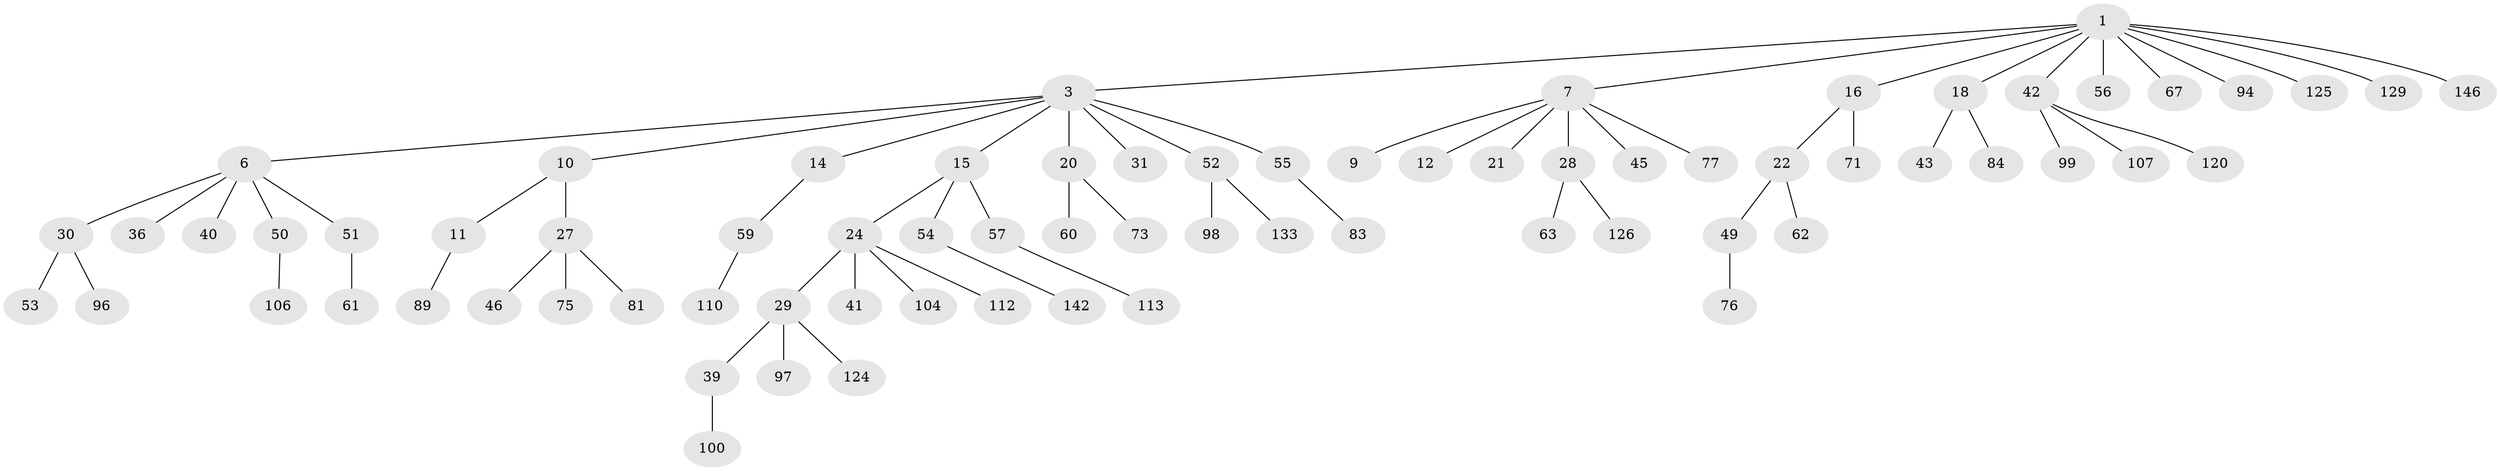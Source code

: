 // original degree distribution, {3: 0.1360544217687075, 10: 0.006802721088435374, 4: 0.05442176870748299, 5: 0.02040816326530612, 8: 0.013605442176870748, 1: 0.5102040816326531, 2: 0.24489795918367346, 6: 0.013605442176870748}
// Generated by graph-tools (version 1.1) at 2025/15/03/09/25 04:15:32]
// undirected, 73 vertices, 72 edges
graph export_dot {
graph [start="1"]
  node [color=gray90,style=filled];
  1 [super="+2"];
  3 [super="+5+19+4"];
  6 [super="+86+8+13"];
  7 [super="+70+26"];
  9;
  10 [super="+80"];
  11;
  12;
  14;
  15 [super="+44+23+66+145+38"];
  16 [super="+58"];
  18 [super="+33"];
  20 [super="+48"];
  21;
  22 [super="+47"];
  24 [super="+34"];
  27;
  28;
  29 [super="+35"];
  30 [super="+85+72+102+74"];
  31;
  36 [super="+87"];
  39;
  40;
  41;
  42;
  43;
  45 [super="+65"];
  46 [super="+140"];
  49;
  50;
  51;
  52;
  53;
  54;
  55;
  56;
  57;
  59;
  60;
  61 [super="+68+115"];
  62;
  63 [super="+79+111+88"];
  67;
  71 [super="+116"];
  73 [super="+93"];
  75 [super="+108+95"];
  76 [super="+117+130"];
  77;
  81;
  83 [super="+109"];
  84;
  89;
  94;
  96 [super="+139"];
  97;
  98;
  99;
  100 [super="+127"];
  104;
  106;
  107 [super="+131"];
  110;
  112;
  113;
  120 [super="+147+123"];
  124;
  125;
  126;
  129;
  133;
  142;
  146;
  1 -- 94;
  1 -- 129;
  1 -- 3;
  1 -- 67;
  1 -- 7;
  1 -- 42;
  1 -- 16;
  1 -- 18;
  1 -- 146;
  1 -- 56;
  1 -- 125;
  3 -- 10;
  3 -- 6;
  3 -- 31;
  3 -- 55;
  3 -- 20;
  3 -- 52;
  3 -- 14;
  3 -- 15;
  6 -- 40;
  6 -- 51;
  6 -- 30;
  6 -- 50;
  6 -- 36;
  7 -- 9;
  7 -- 12;
  7 -- 21;
  7 -- 28;
  7 -- 45;
  7 -- 77;
  10 -- 11;
  10 -- 27;
  11 -- 89;
  14 -- 59;
  15 -- 57;
  15 -- 54;
  15 -- 24;
  16 -- 22;
  16 -- 71;
  18 -- 43;
  18 -- 84;
  20 -- 73;
  20 -- 60;
  22 -- 49;
  22 -- 62;
  24 -- 29;
  24 -- 41;
  24 -- 104;
  24 -- 112;
  27 -- 46;
  27 -- 75;
  27 -- 81;
  28 -- 63;
  28 -- 126;
  29 -- 39;
  29 -- 97;
  29 -- 124;
  30 -- 53;
  30 -- 96;
  39 -- 100;
  42 -- 99;
  42 -- 107;
  42 -- 120;
  49 -- 76;
  50 -- 106;
  51 -- 61;
  52 -- 98;
  52 -- 133;
  54 -- 142;
  55 -- 83;
  57 -- 113;
  59 -- 110;
}
